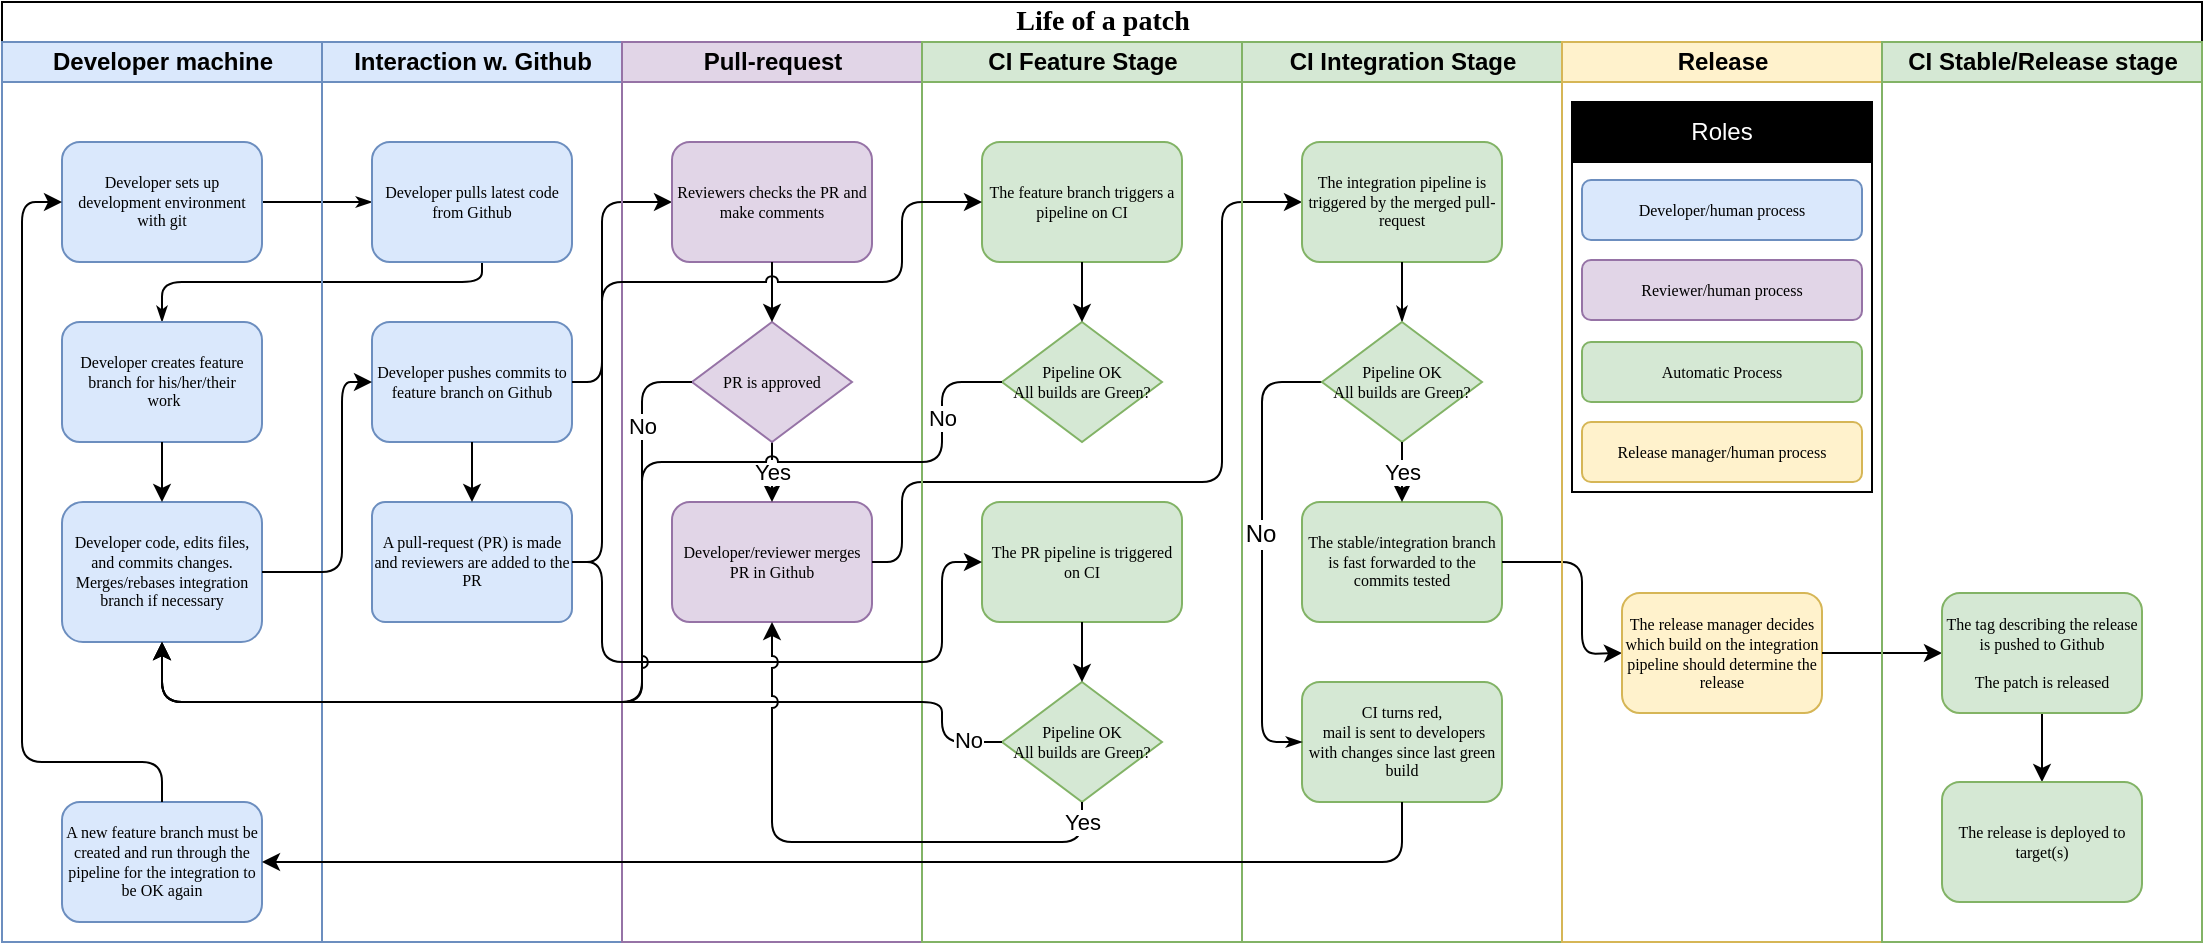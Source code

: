 <mxfile version="20.4.0" type="github">
  <diagram name="Page-1" id="74e2e168-ea6b-b213-b513-2b3c1d86103e">
    <mxGraphModel dx="329" dy="1032" grid="1" gridSize="10" guides="1" tooltips="1" connect="1" arrows="1" fold="1" page="1" pageScale="1" pageWidth="1169" pageHeight="827" background="none" math="0" shadow="0">
      <root>
        <mxCell id="0" />
        <mxCell id="1" parent="0" />
        <mxCell id="77e6c97f196da883-1" value="&lt;font style=&quot;font-size: 14px&quot;&gt;Life of a patch&lt;/font&gt;" style="swimlane;html=1;childLayout=stackLayout;startSize=20;rounded=0;shadow=0;labelBackgroundColor=none;strokeColor=#000000;strokeWidth=1;fillColor=none;fontFamily=Verdana;fontSize=8;fontColor=#000000;align=center;" parent="1" vertex="1">
          <mxGeometry x="40" y="-230" width="1100" height="470" as="geometry">
            <mxRectangle x="90" y="-230" width="50" height="20" as="alternateBounds" />
          </mxGeometry>
        </mxCell>
        <mxCell id="rqEri4Stav3ALLFuLHy2-93" style="edgeStyle=none;rounded=1;jumpStyle=arc;orthogonalLoop=1;jettySize=auto;html=1;exitX=1;exitY=0.5;exitDx=0;exitDy=0;entryX=0;entryY=0.5;entryDx=0;entryDy=0;" parent="77e6c97f196da883-1" source="rqEri4Stav3ALLFuLHy2-65" target="rqEri4Stav3ALLFuLHy2-66" edge="1">
          <mxGeometry relative="1" as="geometry">
            <Array as="points">
              <mxPoint x="300" y="280" />
              <mxPoint x="300" y="100" />
            </Array>
          </mxGeometry>
        </mxCell>
        <mxCell id="77e6c97f196da883-26" style="edgeStyle=orthogonalEdgeStyle;rounded=1;html=1;labelBackgroundColor=none;startArrow=none;startFill=0;startSize=5;endArrow=classicThin;endFill=1;endSize=5;jettySize=auto;orthogonalLoop=1;strokeColor=#000000;strokeWidth=1;fontFamily=Verdana;fontSize=8;fontColor=#000000;" parent="77e6c97f196da883-1" source="77e6c97f196da883-8" target="77e6c97f196da883-11" edge="1">
          <mxGeometry relative="1" as="geometry" />
        </mxCell>
        <mxCell id="77e6c97f196da883-27" style="edgeStyle=orthogonalEdgeStyle;rounded=1;html=1;labelBackgroundColor=none;startArrow=none;startFill=0;startSize=5;endArrow=classicThin;endFill=1;endSize=5;jettySize=auto;orthogonalLoop=1;strokeColor=#000000;strokeWidth=1;fontFamily=Verdana;fontSize=8;fontColor=#000000;entryX=0.5;entryY=0;entryDx=0;entryDy=0;" parent="77e6c97f196da883-1" source="77e6c97f196da883-11" target="77e6c97f196da883-9" edge="1">
          <mxGeometry relative="1" as="geometry">
            <Array as="points">
              <mxPoint x="240" y="140" />
              <mxPoint x="80" y="140" />
            </Array>
          </mxGeometry>
        </mxCell>
        <mxCell id="77e6c97f196da883-2" value="Developer machine" style="swimlane;html=1;startSize=20;fillColor=#dae8fc;strokeColor=#6c8ebf;" parent="77e6c97f196da883-1" vertex="1">
          <mxGeometry y="20" width="160" height="450" as="geometry" />
        </mxCell>
        <mxCell id="77e6c97f196da883-10" value="Developer code, edits files, and commits changes.&lt;br&gt;Merges/rebases integration branch if necessary" style="rounded=1;whiteSpace=wrap;html=1;shadow=0;labelBackgroundColor=none;strokeColor=#6c8ebf;strokeWidth=1;fillColor=#dae8fc;fontFamily=Verdana;fontSize=8;fontColor=#000000;align=center;" parent="77e6c97f196da883-2" vertex="1">
          <mxGeometry x="30" y="230" width="100" height="70" as="geometry" />
        </mxCell>
        <mxCell id="77e6c97f196da883-9" value="&lt;div&gt;Developer creates feature branch for his/her/their&lt;/div&gt;&lt;div&gt;&amp;nbsp;work&lt;/div&gt;" style="rounded=1;whiteSpace=wrap;html=1;shadow=0;labelBackgroundColor=none;strokeColor=#6c8ebf;strokeWidth=1;fillColor=#dae8fc;fontFamily=Verdana;fontSize=8;fontColor=#000000;align=center;" parent="77e6c97f196da883-2" vertex="1">
          <mxGeometry x="30" y="140" width="100" height="60" as="geometry" />
        </mxCell>
        <mxCell id="5" value="" style="endArrow=classic;html=1;entryX=0.5;entryY=0;exitX=0.5;exitY=1;" parent="77e6c97f196da883-2" source="77e6c97f196da883-9" target="77e6c97f196da883-10" edge="1">
          <mxGeometry width="50" height="50" relative="1" as="geometry">
            <mxPoint x="80" y="250" as="sourcePoint" />
            <mxPoint x="50" y="750" as="targetPoint" />
          </mxGeometry>
        </mxCell>
        <mxCell id="77e6c97f196da883-8" value="Developer sets up development environment with git" style="rounded=1;whiteSpace=wrap;html=1;shadow=0;labelBackgroundColor=none;strokeColor=#6c8ebf;strokeWidth=1;fillColor=#dae8fc;fontFamily=Verdana;fontSize=8;fontColor=#000000;align=center;" parent="77e6c97f196da883-2" vertex="1">
          <mxGeometry x="30" y="50" width="100" height="60" as="geometry" />
        </mxCell>
        <mxCell id="KYjhEQh0ZWCMsTncpk0a-76" value="A new feature branch must be created and run through the pipeline for the integration to be OK again" style="rounded=1;whiteSpace=wrap;html=1;shadow=0;labelBackgroundColor=none;strokeColor=#6c8ebf;strokeWidth=1;fillColor=#dae8fc;fontFamily=Verdana;fontSize=8;fontColor=#000000;align=center;" parent="77e6c97f196da883-2" vertex="1">
          <mxGeometry x="30" y="380" width="100" height="60" as="geometry" />
        </mxCell>
        <mxCell id="KYjhEQh0ZWCMsTncpk0a-79" style="orthogonalLoop=1;jettySize=auto;html=1;exitX=0.5;exitY=0;exitDx=0;exitDy=0;entryX=0;entryY=0.5;entryDx=0;entryDy=0;edgeStyle=orthogonalEdgeStyle;rounded=1;" parent="77e6c97f196da883-2" source="KYjhEQh0ZWCMsTncpk0a-76" target="77e6c97f196da883-8" edge="1">
          <mxGeometry relative="1" as="geometry">
            <mxPoint x="450" y="540.0" as="targetPoint" />
            <Array as="points">
              <mxPoint x="80" y="360" />
              <mxPoint x="10" y="360" />
              <mxPoint x="10" y="80" />
            </Array>
          </mxGeometry>
        </mxCell>
        <mxCell id="77e6c97f196da883-3" value="Interaction w. Github" style="swimlane;html=1;startSize=20;fillColor=#dae8fc;strokeColor=#6c8ebf;" parent="77e6c97f196da883-1" vertex="1">
          <mxGeometry x="160" y="20" width="150" height="450" as="geometry" />
        </mxCell>
        <mxCell id="77e6c97f196da883-11" value="Developer pulls latest code from Github" style="rounded=1;whiteSpace=wrap;html=1;shadow=0;labelBackgroundColor=none;strokeColor=#6c8ebf;strokeWidth=1;fillColor=#dae8fc;fontFamily=Verdana;fontSize=8;fontColor=#000000;align=center;" parent="77e6c97f196da883-3" vertex="1">
          <mxGeometry x="25" y="50" width="100" height="60" as="geometry" />
        </mxCell>
        <mxCell id="6" value="Developer pushes commits to feature branch on Github " style="rounded=1;whiteSpace=wrap;html=1;shadow=0;labelBackgroundColor=none;strokeColor=#6c8ebf;strokeWidth=1;fillColor=#dae8fc;fontFamily=Verdana;fontSize=8;fontColor=#000000;align=center;" parent="77e6c97f196da883-3" vertex="1">
          <mxGeometry x="25" y="140" width="100" height="60" as="geometry" />
        </mxCell>
        <mxCell id="rqEri4Stav3ALLFuLHy2-65" value="A pull-request (PR) is made and reviewers are added to the PR" style="rounded=1;whiteSpace=wrap;html=1;shadow=0;labelBackgroundColor=none;strokeColor=#6c8ebf;strokeWidth=1;fillColor=#dae8fc;fontFamily=Verdana;fontSize=8;fontColor=#000000;align=center;arcSize=11;" parent="77e6c97f196da883-3" vertex="1">
          <mxGeometry x="25" y="230" width="100" height="60" as="geometry" />
        </mxCell>
        <mxCell id="rqEri4Stav3ALLFuLHy2-74" value="" style="endArrow=classic;html=1;entryX=0.5;entryY=0;entryDx=0;entryDy=0;exitX=0.5;exitY=1;exitDx=0;exitDy=0;" parent="77e6c97f196da883-3" source="6" target="rqEri4Stav3ALLFuLHy2-65" edge="1">
          <mxGeometry width="50" height="50" relative="1" as="geometry">
            <mxPoint x="330" y="-25" as="sourcePoint" />
            <mxPoint x="225" y="150" as="targetPoint" />
            <Array as="points" />
          </mxGeometry>
        </mxCell>
        <mxCell id="7" value="" style="endArrow=classic;html=1;entryX=0;entryY=0.5;exitX=1;exitY=0.5;entryDx=0;entryDy=0;" parent="77e6c97f196da883-1" source="77e6c97f196da883-10" target="6" edge="1">
          <mxGeometry width="50" height="50" relative="1" as="geometry">
            <mxPoint x="80" y="245" as="sourcePoint" />
            <mxPoint x="80" y="280" as="targetPoint" />
            <Array as="points">
              <mxPoint x="170" y="285" />
              <mxPoint x="170" y="250" />
              <mxPoint x="170" y="190" />
            </Array>
          </mxGeometry>
        </mxCell>
        <mxCell id="dbzHidqioh4Nz6uhVq-0-89" value="&lt;div&gt;&lt;br&gt;&lt;/div&gt;" style="text;html=1;resizable=0;points=[];align=center;verticalAlign=middle;labelBackgroundColor=#ffffff;" parent="7" vertex="1" connectable="0">
          <mxGeometry x="0.889" relative="1" as="geometry">
            <mxPoint as="offset" />
          </mxGeometry>
        </mxCell>
        <mxCell id="rqEri4Stav3ALLFuLHy2-64" value="&lt;div&gt;Pull-request&lt;/div&gt;" style="swimlane;html=1;startSize=20;fillColor=#E1D5E7;strokeColor=#9673A6;" parent="77e6c97f196da883-1" vertex="1">
          <mxGeometry x="310" y="20" width="150" height="450" as="geometry" />
        </mxCell>
        <mxCell id="rqEri4Stav3ALLFuLHy2-66" value="&lt;div&gt;Reviewers checks the PR and make comments&lt;/div&gt;" style="rounded=1;whiteSpace=wrap;html=1;shadow=0;labelBackgroundColor=none;strokeColor=#9673A6;strokeWidth=1;fillColor=#E1D5E7;fontFamily=Verdana;fontSize=8;fontColor=#000000;align=center;" parent="rqEri4Stav3ALLFuLHy2-64" vertex="1">
          <mxGeometry x="25" y="50" width="100" height="60" as="geometry" />
        </mxCell>
        <mxCell id="rqEri4Stav3ALLFuLHy2-67" value="&lt;div&gt;Developer/reviewer merges PR in Github&lt;/div&gt;" style="rounded=1;whiteSpace=wrap;html=1;shadow=0;labelBackgroundColor=none;strokeColor=#9673A6;strokeWidth=1;fillColor=#E1D5E7;fontFamily=Verdana;fontSize=8;fontColor=#000000;align=center;" parent="rqEri4Stav3ALLFuLHy2-64" vertex="1">
          <mxGeometry x="25" y="230" width="100" height="60" as="geometry" />
        </mxCell>
        <mxCell id="rqEri4Stav3ALLFuLHy2-82" value="Yes" style="edgeStyle=none;rounded=1;jumpStyle=arc;orthogonalLoop=1;jettySize=auto;html=1;exitX=0.5;exitY=1;exitDx=0;exitDy=0;entryX=0.5;entryY=0;entryDx=0;entryDy=0;" parent="rqEri4Stav3ALLFuLHy2-64" source="rqEri4Stav3ALLFuLHy2-77" target="rqEri4Stav3ALLFuLHy2-67" edge="1">
          <mxGeometry relative="1" as="geometry" />
        </mxCell>
        <mxCell id="rqEri4Stav3ALLFuLHy2-77" value="&lt;div&gt;PR is approved&lt;/div&gt;" style="rhombus;whiteSpace=wrap;html=1;rounded=0;shadow=0;labelBackgroundColor=none;strokeColor=#9673A6;strokeWidth=1;fillColor=#E1D5E7;fontFamily=Verdana;fontSize=8;fontColor=#000000;align=center;" parent="rqEri4Stav3ALLFuLHy2-64" vertex="1">
          <mxGeometry x="35" y="140" width="80" height="60" as="geometry" />
        </mxCell>
        <mxCell id="rqEri4Stav3ALLFuLHy2-78" style="edgeStyle=none;rounded=1;orthogonalLoop=1;jettySize=auto;html=1;exitX=0.5;exitY=1;exitDx=0;exitDy=0;entryX=0.5;entryY=0;entryDx=0;entryDy=0;" parent="rqEri4Stav3ALLFuLHy2-64" source="rqEri4Stav3ALLFuLHy2-66" target="rqEri4Stav3ALLFuLHy2-77" edge="1">
          <mxGeometry relative="1" as="geometry">
            <mxPoint x="50" y="200" as="targetPoint" />
            <Array as="points" />
          </mxGeometry>
        </mxCell>
        <mxCell id="27" value="" style="endArrow=classic;html=1;entryX=0;entryY=0.5;exitX=1;exitY=0.5;exitDx=0;exitDy=0;" parent="77e6c97f196da883-1" source="rqEri4Stav3ALLFuLHy2-67" target="77e6c97f196da883-15" edge="1">
          <mxGeometry width="50" height="50" relative="1" as="geometry">
            <mxPoint x="530" y="470" as="sourcePoint" />
            <mxPoint x="660" y="810" as="targetPoint" />
            <Array as="points">
              <mxPoint x="450" y="280" />
              <mxPoint x="450" y="240" />
              <mxPoint x="610" y="240" />
              <mxPoint x="610" y="100" />
            </Array>
          </mxGeometry>
        </mxCell>
        <mxCell id="77e6c97f196da883-4" value="CI Feature Stage" style="swimlane;html=1;startSize=20;fillColor=#d5e8d4;strokeColor=#82b366;" parent="77e6c97f196da883-1" vertex="1">
          <mxGeometry x="460" y="20" width="160" height="450" as="geometry" />
        </mxCell>
        <mxCell id="rqEri4Stav3ALLFuLHy2-83" value="" style="group" parent="77e6c97f196da883-4" vertex="1" connectable="0">
          <mxGeometry x="30" y="230" width="100" height="151" as="geometry" />
        </mxCell>
        <mxCell id="11" value="&lt;div&gt;The PR pipeline is triggered on CI&lt;/div&gt;" style="rounded=1;whiteSpace=wrap;html=1;shadow=0;labelBackgroundColor=none;strokeColor=#82b366;strokeWidth=1;fillColor=#d5e8d4;fontFamily=Verdana;fontSize=8;fontColor=#000000;align=center;" parent="rqEri4Stav3ALLFuLHy2-83" vertex="1">
          <mxGeometry width="100" height="60" as="geometry" />
        </mxCell>
        <mxCell id="12" value="Pipeline OK&lt;br&gt;All builds are Green?" style="rhombus;whiteSpace=wrap;html=1;rounded=0;shadow=0;labelBackgroundColor=none;strokeColor=#82b366;strokeWidth=1;fillColor=#d5e8d4;fontFamily=Verdana;fontSize=8;fontColor=#000000;align=center;" parent="rqEri4Stav3ALLFuLHy2-83" vertex="1">
          <mxGeometry x="10" y="90" width="80" height="60" as="geometry" />
        </mxCell>
        <mxCell id="14" value="" style="endArrow=classic;html=1;exitX=0.5;exitY=1;entryX=0.5;entryY=0;" parent="rqEri4Stav3ALLFuLHy2-83" source="11" target="12" edge="1">
          <mxGeometry width="50" height="50" relative="1" as="geometry">
            <mxPoint x="-209.667" y="235.333" as="sourcePoint" />
            <mxPoint x="50" y="265" as="targetPoint" />
          </mxGeometry>
        </mxCell>
        <mxCell id="rqEri4Stav3ALLFuLHy2-85" value="The feature branch triggers a pipeline on CI" style="rounded=1;whiteSpace=wrap;html=1;shadow=0;labelBackgroundColor=none;strokeColor=#82b366;strokeWidth=1;fillColor=#d5e8d4;fontFamily=Verdana;fontSize=8;fontColor=#000000;align=center;" parent="77e6c97f196da883-4" vertex="1">
          <mxGeometry x="30" y="50" width="100" height="60" as="geometry" />
        </mxCell>
        <mxCell id="rqEri4Stav3ALLFuLHy2-86" value="Pipeline OK&lt;br&gt;All builds are Green?" style="rhombus;whiteSpace=wrap;html=1;rounded=0;shadow=0;labelBackgroundColor=none;strokeColor=#82b366;strokeWidth=1;fillColor=#d5e8d4;fontFamily=Verdana;fontSize=8;fontColor=#000000;align=center;" parent="77e6c97f196da883-4" vertex="1">
          <mxGeometry x="40" y="140" width="80" height="60" as="geometry" />
        </mxCell>
        <mxCell id="rqEri4Stav3ALLFuLHy2-87" value="" style="endArrow=classic;html=1;exitX=0.5;exitY=1;entryX=0.5;entryY=0;" parent="77e6c97f196da883-4" source="rqEri4Stav3ALLFuLHy2-85" target="rqEri4Stav3ALLFuLHy2-86" edge="1">
          <mxGeometry width="50" height="50" relative="1" as="geometry">
            <mxPoint x="-174.667" y="285.333" as="sourcePoint" />
            <mxPoint x="85" y="315" as="targetPoint" />
          </mxGeometry>
        </mxCell>
        <mxCell id="77e6c97f196da883-5" value="CI Integration Stage" style="swimlane;html=1;startSize=20;fillColor=#d5e8d4;strokeColor=#82b366;" parent="77e6c97f196da883-1" vertex="1">
          <mxGeometry x="620" y="20" width="160" height="450" as="geometry" />
        </mxCell>
        <mxCell id="77e6c97f196da883-15" value="The integration pipeline is triggered by the merged pull-request" style="rounded=1;whiteSpace=wrap;html=1;shadow=0;labelBackgroundColor=none;strokeColor=#82b366;strokeWidth=1;fillColor=#d5e8d4;fontFamily=Verdana;fontSize=8;fontColor=#000000;align=center;" parent="77e6c97f196da883-5" vertex="1">
          <mxGeometry x="30" y="50" width="100" height="60" as="geometry" />
        </mxCell>
        <mxCell id="77e6c97f196da883-17" value="&lt;div&gt;CI turns red,&lt;/div&gt;&lt;div&gt;&amp;nbsp;mail is sent to developers with changes since last green build&lt;/div&gt;" style="rounded=1;whiteSpace=wrap;html=1;shadow=0;labelBackgroundColor=none;strokeColor=#82b366;strokeWidth=1;fillColor=#d5e8d4;fontFamily=Verdana;fontSize=8;fontColor=#000000;align=center;" parent="77e6c97f196da883-5" vertex="1">
          <mxGeometry x="30" y="320" width="100" height="60" as="geometry" />
        </mxCell>
        <mxCell id="77e6c97f196da883-34" style="edgeStyle=orthogonalEdgeStyle;rounded=1;html=1;labelBackgroundColor=none;startArrow=none;startFill=0;startSize=5;endArrow=classicThin;endFill=1;endSize=5;jettySize=auto;orthogonalLoop=1;strokeColor=#000000;strokeWidth=1;fontFamily=Verdana;fontSize=8;fontColor=#000000;entryX=0.5;entryY=0;" parent="77e6c97f196da883-5" source="77e6c97f196da883-15" target="28" edge="1">
          <mxGeometry relative="1" as="geometry">
            <mxPoint x="80" y="160" as="targetPoint" />
            <Array as="points" />
          </mxGeometry>
        </mxCell>
        <mxCell id="77e6c97f196da883-35" style="edgeStyle=orthogonalEdgeStyle;rounded=1;html=1;labelBackgroundColor=none;startArrow=none;startFill=0;startSize=5;endArrow=classicThin;endFill=1;endSize=5;jettySize=auto;orthogonalLoop=1;strokeColor=#000000;strokeWidth=1;fontFamily=Verdana;fontSize=8;fontColor=#000000;exitX=0;exitY=0.5;entryX=0;entryY=0.5;entryDx=0;entryDy=0;" parent="77e6c97f196da883-5" source="28" target="77e6c97f196da883-17" edge="1">
          <mxGeometry relative="1" as="geometry">
            <mxPoint x="80" y="220" as="sourcePoint" />
            <Array as="points">
              <mxPoint x="10" y="170" />
              <mxPoint x="10" y="350" />
            </Array>
          </mxGeometry>
        </mxCell>
        <mxCell id="29" value="No" style="text;html=1;resizable=0;points=[];align=center;verticalAlign=middle;labelBackgroundColor=#ffffff;" parent="77e6c97f196da883-35" vertex="1" connectable="0">
          <mxGeometry x="-0.078" y="-1" relative="1" as="geometry">
            <mxPoint as="offset" />
          </mxGeometry>
        </mxCell>
        <mxCell id="28" value="Pipeline OK&lt;br&gt;All builds are Green?" style="rhombus;whiteSpace=wrap;html=1;rounded=0;shadow=0;labelBackgroundColor=none;strokeColor=#82b366;strokeWidth=1;fillColor=#d5e8d4;fontFamily=Verdana;fontSize=8;fontColor=#000000;align=center;" parent="77e6c97f196da883-5" vertex="1">
          <mxGeometry x="40" y="140" width="80" height="60" as="geometry" />
        </mxCell>
        <mxCell id="30" value="The stable/integration branch is fast forwarded to the commits tested" style="rounded=1;whiteSpace=wrap;html=1;shadow=0;labelBackgroundColor=none;strokeColor=#82b366;strokeWidth=1;fillColor=#d5e8d4;fontFamily=Verdana;fontSize=8;fontColor=#000000;align=center;" parent="77e6c97f196da883-5" vertex="1">
          <mxGeometry x="30" y="230" width="100" height="60" as="geometry" />
        </mxCell>
        <mxCell id="31" value="Yes" style="endArrow=classic;html=1;entryX=0.5;entryY=0;exitX=0.5;exitY=1;" parent="77e6c97f196da883-5" source="28" target="30" edge="1">
          <mxGeometry width="50" height="50" relative="1" as="geometry">
            <mxPoint x="70" y="320" as="sourcePoint" />
            <mxPoint x="120" y="270" as="targetPoint" />
            <Array as="points">
              <mxPoint x="80" y="220" />
            </Array>
          </mxGeometry>
        </mxCell>
        <mxCell id="33" value="" style="endArrow=classic;html=1;exitX=1;exitY=0.5;entryX=0;entryY=0.5;entryDx=0;entryDy=0;" parent="77e6c97f196da883-1" source="30" target="45" edge="1">
          <mxGeometry width="50" height="50" relative="1" as="geometry">
            <mxPoint x="800" y="1090" as="sourcePoint" />
            <mxPoint x="835" y="920" as="targetPoint" />
            <Array as="points">
              <mxPoint x="790" y="280" />
              <mxPoint x="790" y="326" />
            </Array>
          </mxGeometry>
        </mxCell>
        <mxCell id="77e6c97f196da883-6" value="Release" style="swimlane;html=1;startSize=20;fillColor=#fff2cc;strokeColor=#d6b656;" parent="77e6c97f196da883-1" vertex="1">
          <mxGeometry x="780" y="20" width="160" height="450" as="geometry" />
        </mxCell>
        <mxCell id="45" value="The release manager decides which build on the integration pipeline should determine the release" style="rounded=1;whiteSpace=wrap;html=1;shadow=0;labelBackgroundColor=none;strokeColor=#d6b656;strokeWidth=1;fillColor=#fff2cc;fontFamily=Verdana;fontSize=8;fontColor=#000000;align=center;" parent="77e6c97f196da883-6" vertex="1">
          <mxGeometry x="30" y="275.5" width="100" height="60" as="geometry" />
        </mxCell>
        <mxCell id="dbzHidqioh4Nz6uhVq-0-80" value="" style="group;fillColor=none;strokeColor=#9673A6;" parent="77e6c97f196da883-6" vertex="1" connectable="0">
          <mxGeometry x="5" y="30" width="150" height="195" as="geometry" />
        </mxCell>
        <mxCell id="dbzHidqioh4Nz6uhVq-0-81" value="" style="rounded=0;whiteSpace=wrap;html=1;fillColor=none;" parent="dbzHidqioh4Nz6uhVq-0-80" vertex="1">
          <mxGeometry width="150" height="195.0" as="geometry" />
        </mxCell>
        <mxCell id="dbzHidqioh4Nz6uhVq-0-82" value="Automatic Process" style="rounded=1;whiteSpace=wrap;html=1;shadow=0;labelBackgroundColor=none;strokeColor=#82b366;strokeWidth=1;fillColor=#d5e8d4;fontFamily=Verdana;fontSize=8;fontColor=#000000;align=center;" parent="dbzHidqioh4Nz6uhVq-0-80" vertex="1">
          <mxGeometry x="5" y="120" width="140" height="30" as="geometry" />
        </mxCell>
        <mxCell id="dbzHidqioh4Nz6uhVq-0-83" value="Developer/human process " style="rounded=1;whiteSpace=wrap;html=1;shadow=0;labelBackgroundColor=none;strokeColor=#6c8ebf;strokeWidth=1;fillColor=#dae8fc;fontFamily=Verdana;fontSize=8;fontColor=#000000;align=center;" parent="dbzHidqioh4Nz6uhVq-0-80" vertex="1">
          <mxGeometry x="5" y="39.0" width="140" height="30" as="geometry" />
        </mxCell>
        <mxCell id="dbzHidqioh4Nz6uhVq-0-84" value="Release manager/human process" style="rounded=1;whiteSpace=wrap;html=1;shadow=0;labelBackgroundColor=none;strokeColor=#d6b656;strokeWidth=1;fillColor=#fff2cc;fontFamily=Verdana;fontSize=8;fontColor=#000000;align=center;" parent="dbzHidqioh4Nz6uhVq-0-80" vertex="1">
          <mxGeometry x="5" y="160.003" width="140" height="30" as="geometry" />
        </mxCell>
        <mxCell id="dbzHidqioh4Nz6uhVq-0-85" value="&lt;font color=&quot;#FFFFFF&quot;&gt;Roles&lt;/font&gt;" style="rounded=0;whiteSpace=wrap;html=1;fillColor=#000000;" parent="dbzHidqioh4Nz6uhVq-0-80" vertex="1">
          <mxGeometry width="150" height="30" as="geometry" />
        </mxCell>
        <mxCell id="rqEri4Stav3ALLFuLHy2-99" value="&lt;div&gt;Reviewer/human process &lt;/div&gt;" style="rounded=1;whiteSpace=wrap;html=1;shadow=0;labelBackgroundColor=none;strokeColor=#9673A6;strokeWidth=1;fillColor=#E1D5E7;fontFamily=Verdana;fontSize=8;fontColor=#000000;align=center;" parent="dbzHidqioh4Nz6uhVq-0-80" vertex="1">
          <mxGeometry x="5" y="79" width="140" height="30" as="geometry" />
        </mxCell>
        <mxCell id="rqEri4Stav3ALLFuLHy2-70" value="" style="endArrow=classic;html=1;exitX=0;exitY=0.5;entryX=0.5;entryY=1;" parent="77e6c97f196da883-1" source="12" target="77e6c97f196da883-10" edge="1">
          <mxGeometry width="50" height="50" relative="1" as="geometry">
            <mxPoint x="540" y="-20" as="sourcePoint" />
            <mxPoint x="120.0" y="100" as="targetPoint" />
            <Array as="points">
              <mxPoint x="470" y="370" />
              <mxPoint x="470" y="350" />
              <mxPoint x="320" y="350" />
              <mxPoint x="80" y="350" />
            </Array>
          </mxGeometry>
        </mxCell>
        <mxCell id="rqEri4Stav3ALLFuLHy2-94" value="&lt;div&gt;No&lt;/div&gt;" style="edgeLabel;html=1;align=center;verticalAlign=middle;resizable=0;points=[];" parent="rqEri4Stav3ALLFuLHy2-70" vertex="1" connectable="0">
          <mxGeometry x="-0.926" y="-1" relative="1" as="geometry">
            <mxPoint as="offset" />
          </mxGeometry>
        </mxCell>
        <mxCell id="rqEri4Stav3ALLFuLHy2-92" style="edgeStyle=none;rounded=1;jumpStyle=arc;orthogonalLoop=1;jettySize=auto;html=1;exitX=1;exitY=0.5;exitDx=0;exitDy=0;entryX=0;entryY=0.5;entryDx=0;entryDy=0;" parent="77e6c97f196da883-1" source="6" target="rqEri4Stav3ALLFuLHy2-85" edge="1">
          <mxGeometry relative="1" as="geometry">
            <Array as="points">
              <mxPoint x="300" y="190" />
              <mxPoint x="300" y="140" />
              <mxPoint x="450" y="140" />
              <mxPoint x="450" y="100" />
            </Array>
          </mxGeometry>
        </mxCell>
        <mxCell id="rqEri4Stav3ALLFuLHy2-69" style="edgeStyle=none;rounded=1;orthogonalLoop=1;jettySize=auto;html=1;exitX=1;exitY=0.5;exitDx=0;exitDy=0;entryX=0;entryY=0.5;entryDx=0;entryDy=0;jumpStyle=arc;" parent="77e6c97f196da883-1" source="rqEri4Stav3ALLFuLHy2-65" target="11" edge="1">
          <mxGeometry relative="1" as="geometry">
            <Array as="points">
              <mxPoint x="300" y="280" />
              <mxPoint x="300" y="330" />
              <mxPoint x="470" y="330" />
              <mxPoint x="470" y="280" />
            </Array>
          </mxGeometry>
        </mxCell>
        <mxCell id="rqEri4Stav3ALLFuLHy2-95" value="Yes" style="edgeStyle=none;rounded=1;jumpStyle=arc;orthogonalLoop=1;jettySize=auto;html=1;exitX=0.5;exitY=1;exitDx=0;exitDy=0;entryX=0.5;entryY=1;entryDx=0;entryDy=0;" parent="77e6c97f196da883-1" source="12" target="rqEri4Stav3ALLFuLHy2-67" edge="1">
          <mxGeometry x="-0.93" relative="1" as="geometry">
            <Array as="points">
              <mxPoint x="540" y="420" />
              <mxPoint x="385" y="420" />
            </Array>
            <mxPoint as="offset" />
          </mxGeometry>
        </mxCell>
        <mxCell id="rqEri4Stav3ALLFuLHy2-89" style="edgeStyle=none;rounded=1;jumpStyle=arc;orthogonalLoop=1;jettySize=auto;html=1;exitX=0;exitY=0.5;exitDx=0;exitDy=0;entryX=0.5;entryY=1;entryDx=0;entryDy=0;" parent="77e6c97f196da883-1" source="rqEri4Stav3ALLFuLHy2-86" target="77e6c97f196da883-10" edge="1">
          <mxGeometry relative="1" as="geometry">
            <mxPoint x="80.0" y="330" as="targetPoint" />
            <Array as="points">
              <mxPoint x="470" y="190" />
              <mxPoint x="470" y="230" />
              <mxPoint x="320" y="230" />
              <mxPoint x="320" y="350" />
              <mxPoint x="80" y="350" />
            </Array>
          </mxGeometry>
        </mxCell>
        <mxCell id="rqEri4Stav3ALLFuLHy2-91" value="No" style="edgeLabel;html=1;align=center;verticalAlign=middle;resizable=0;points=[];" parent="rqEri4Stav3ALLFuLHy2-89" vertex="1" connectable="0">
          <mxGeometry x="-0.845" relative="1" as="geometry">
            <mxPoint as="offset" />
          </mxGeometry>
        </mxCell>
        <mxCell id="rqEri4Stav3ALLFuLHy2-79" style="edgeStyle=none;rounded=1;orthogonalLoop=1;jettySize=auto;html=1;exitX=0;exitY=0.5;exitDx=0;exitDy=0;entryX=0.5;entryY=1;entryDx=0;entryDy=0;" parent="77e6c97f196da883-1" source="rqEri4Stav3ALLFuLHy2-77" target="77e6c97f196da883-10" edge="1">
          <mxGeometry relative="1" as="geometry">
            <mxPoint x="80" y="390" as="targetPoint" />
            <Array as="points">
              <mxPoint x="320" y="190" />
              <mxPoint x="320" y="350" />
              <mxPoint x="80" y="350" />
            </Array>
          </mxGeometry>
        </mxCell>
        <mxCell id="rqEri4Stav3ALLFuLHy2-88" value="&lt;div&gt;No&lt;/div&gt;" style="edgeLabel;html=1;align=center;verticalAlign=middle;resizable=0;points=[];" parent="rqEri4Stav3ALLFuLHy2-79" vertex="1" connectable="0">
          <mxGeometry x="-0.617" relative="1" as="geometry">
            <mxPoint y="-40" as="offset" />
          </mxGeometry>
        </mxCell>
        <mxCell id="dbzHidqioh4Nz6uhVq-0-75" value="" style="endArrow=classic;html=1;exitX=1;exitY=0.5;entryX=0;entryY=0.5;entryDx=0;entryDy=0;exitDx=0;exitDy=0;" parent="77e6c97f196da883-1" source="45" target="51" edge="1">
          <mxGeometry width="50" height="50" relative="1" as="geometry">
            <mxPoint x="905.19" y="289.548" as="sourcePoint" />
            <mxPoint x="959.952" y="289.548" as="targetPoint" />
            <Array as="points" />
          </mxGeometry>
        </mxCell>
        <mxCell id="rqEri4Stav3ALLFuLHy2-96" style="edgeStyle=none;rounded=1;jumpStyle=arc;orthogonalLoop=1;jettySize=auto;html=1;exitX=0.5;exitY=1;exitDx=0;exitDy=0;entryX=1;entryY=0.5;entryDx=0;entryDy=0;" parent="77e6c97f196da883-1" source="77e6c97f196da883-17" target="KYjhEQh0ZWCMsTncpk0a-76" edge="1">
          <mxGeometry relative="1" as="geometry">
            <Array as="points">
              <mxPoint x="700" y="430" />
              <mxPoint x="290" y="430" />
            </Array>
          </mxGeometry>
        </mxCell>
        <mxCell id="77e6c97f196da883-7" value="CI Stable/Release stage" style="swimlane;html=1;startSize=20;fillColor=#d5e8d4;strokeColor=#82b366;" parent="77e6c97f196da883-1" vertex="1">
          <mxGeometry x="940" y="20" width="160" height="450" as="geometry" />
        </mxCell>
        <mxCell id="dbzHidqioh4Nz6uhVq-0-79" value="" style="edgeStyle=orthogonalEdgeStyle;rounded=0;orthogonalLoop=1;jettySize=auto;html=1;" parent="77e6c97f196da883-7" source="51" target="dbzHidqioh4Nz6uhVq-0-78" edge="1">
          <mxGeometry relative="1" as="geometry" />
        </mxCell>
        <mxCell id="51" value="The tag describing the release is pushed to Github&lt;br&gt;&lt;br&gt;The patch is released" style="rounded=1;whiteSpace=wrap;html=1;shadow=0;labelBackgroundColor=none;strokeColor=#82b366;strokeWidth=1;fillColor=#d5e8d4;fontFamily=Verdana;fontSize=8;fontColor=#000000;align=center;" parent="77e6c97f196da883-7" vertex="1">
          <mxGeometry x="30" y="275.5" width="100" height="60" as="geometry" />
        </mxCell>
        <mxCell id="dbzHidqioh4Nz6uhVq-0-78" value="The release is deployed to target(s)" style="rounded=1;whiteSpace=wrap;html=1;shadow=0;labelBackgroundColor=none;strokeColor=#82b366;strokeWidth=1;fillColor=#d5e8d4;fontFamily=Verdana;fontSize=8;fontColor=#000000;align=center;" parent="77e6c97f196da883-7" vertex="1">
          <mxGeometry x="30" y="370" width="100" height="60" as="geometry" />
        </mxCell>
      </root>
    </mxGraphModel>
  </diagram>
</mxfile>

